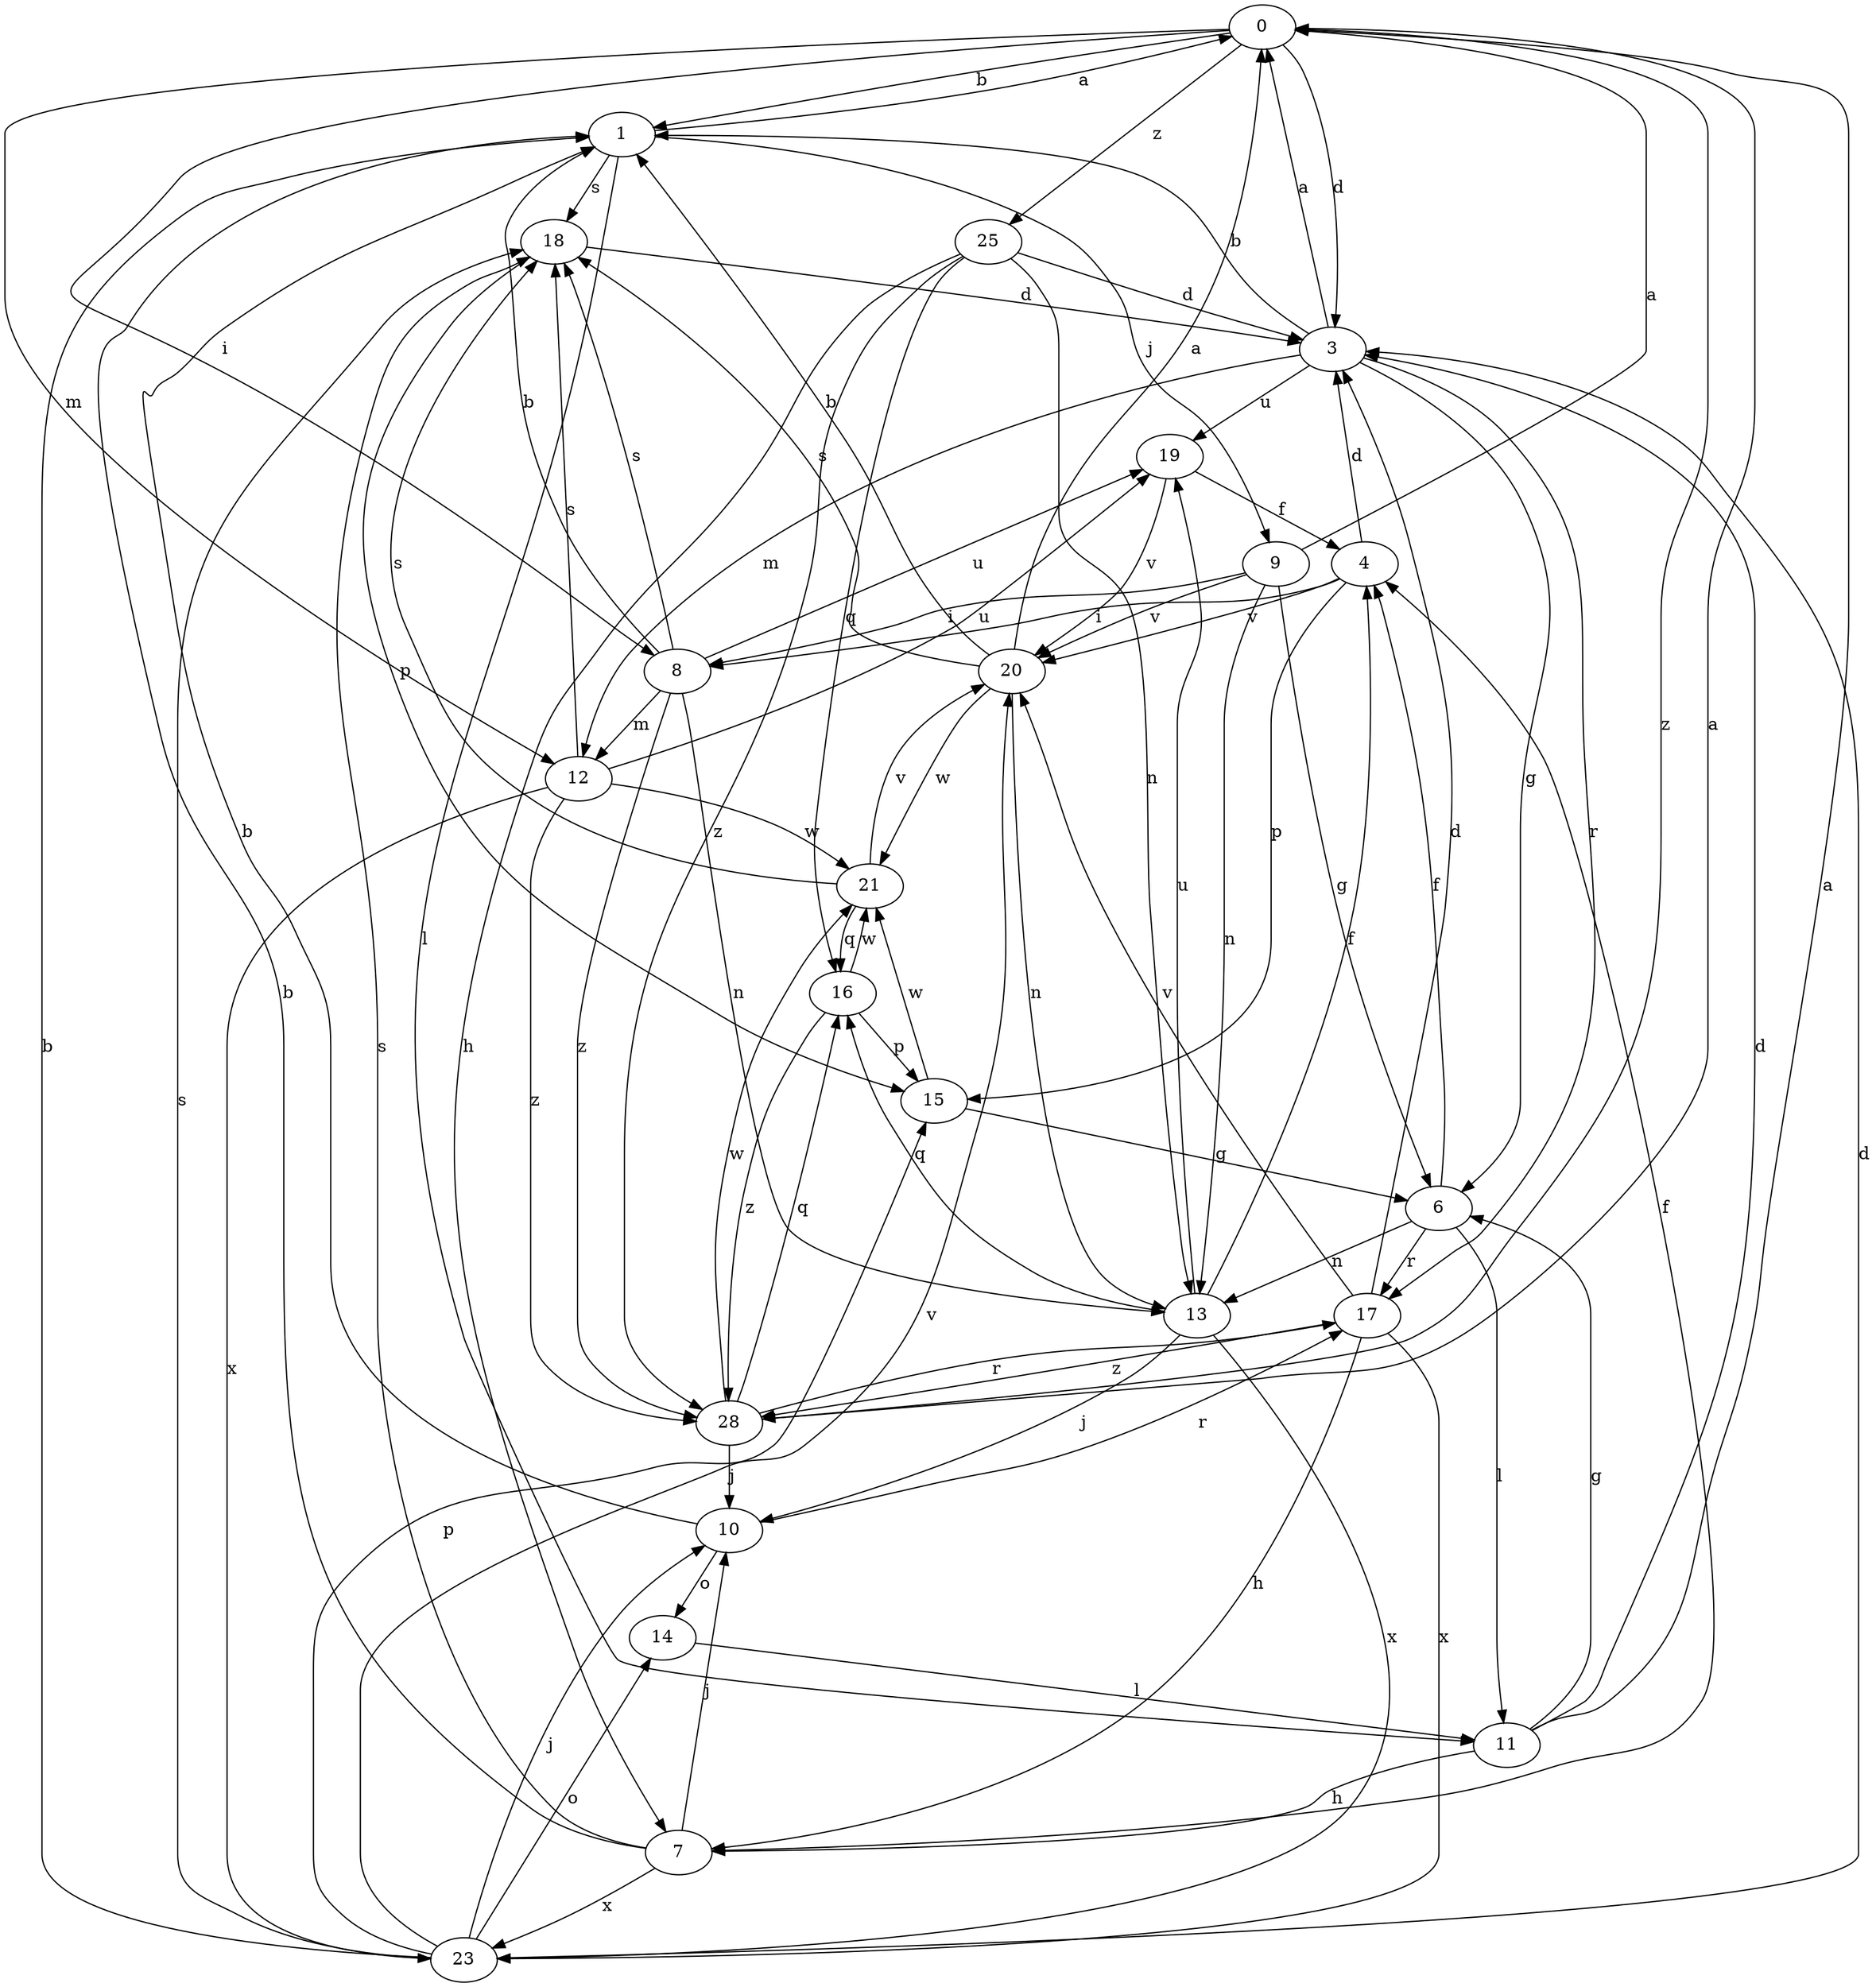 strict digraph  {
0;
1;
3;
4;
6;
7;
8;
9;
10;
11;
12;
13;
14;
15;
16;
17;
18;
19;
20;
21;
23;
25;
28;
0 -> 1  [label=b];
0 -> 3  [label=d];
0 -> 8  [label=i];
0 -> 12  [label=m];
0 -> 25  [label=z];
0 -> 28  [label=z];
1 -> 0  [label=a];
1 -> 9  [label=j];
1 -> 11  [label=l];
1 -> 18  [label=s];
3 -> 0  [label=a];
3 -> 1  [label=b];
3 -> 6  [label=g];
3 -> 12  [label=m];
3 -> 17  [label=r];
3 -> 19  [label=u];
4 -> 3  [label=d];
4 -> 8  [label=i];
4 -> 15  [label=p];
4 -> 20  [label=v];
6 -> 4  [label=f];
6 -> 11  [label=l];
6 -> 13  [label=n];
6 -> 17  [label=r];
7 -> 1  [label=b];
7 -> 4  [label=f];
7 -> 10  [label=j];
7 -> 18  [label=s];
7 -> 23  [label=x];
8 -> 1  [label=b];
8 -> 12  [label=m];
8 -> 13  [label=n];
8 -> 18  [label=s];
8 -> 19  [label=u];
8 -> 28  [label=z];
9 -> 0  [label=a];
9 -> 6  [label=g];
9 -> 8  [label=i];
9 -> 13  [label=n];
9 -> 20  [label=v];
10 -> 1  [label=b];
10 -> 14  [label=o];
10 -> 17  [label=r];
11 -> 0  [label=a];
11 -> 3  [label=d];
11 -> 6  [label=g];
11 -> 7  [label=h];
12 -> 18  [label=s];
12 -> 19  [label=u];
12 -> 21  [label=w];
12 -> 23  [label=x];
12 -> 28  [label=z];
13 -> 4  [label=f];
13 -> 10  [label=j];
13 -> 16  [label=q];
13 -> 19  [label=u];
13 -> 23  [label=x];
14 -> 11  [label=l];
15 -> 6  [label=g];
15 -> 21  [label=w];
16 -> 15  [label=p];
16 -> 21  [label=w];
16 -> 28  [label=z];
17 -> 3  [label=d];
17 -> 7  [label=h];
17 -> 20  [label=v];
17 -> 23  [label=x];
17 -> 28  [label=z];
18 -> 3  [label=d];
18 -> 15  [label=p];
19 -> 4  [label=f];
19 -> 20  [label=v];
20 -> 0  [label=a];
20 -> 1  [label=b];
20 -> 13  [label=n];
20 -> 18  [label=s];
20 -> 21  [label=w];
21 -> 16  [label=q];
21 -> 18  [label=s];
21 -> 20  [label=v];
23 -> 1  [label=b];
23 -> 3  [label=d];
23 -> 10  [label=j];
23 -> 14  [label=o];
23 -> 15  [label=p];
23 -> 18  [label=s];
23 -> 20  [label=v];
25 -> 3  [label=d];
25 -> 7  [label=h];
25 -> 13  [label=n];
25 -> 16  [label=q];
25 -> 28  [label=z];
28 -> 0  [label=a];
28 -> 10  [label=j];
28 -> 16  [label=q];
28 -> 17  [label=r];
28 -> 21  [label=w];
}
